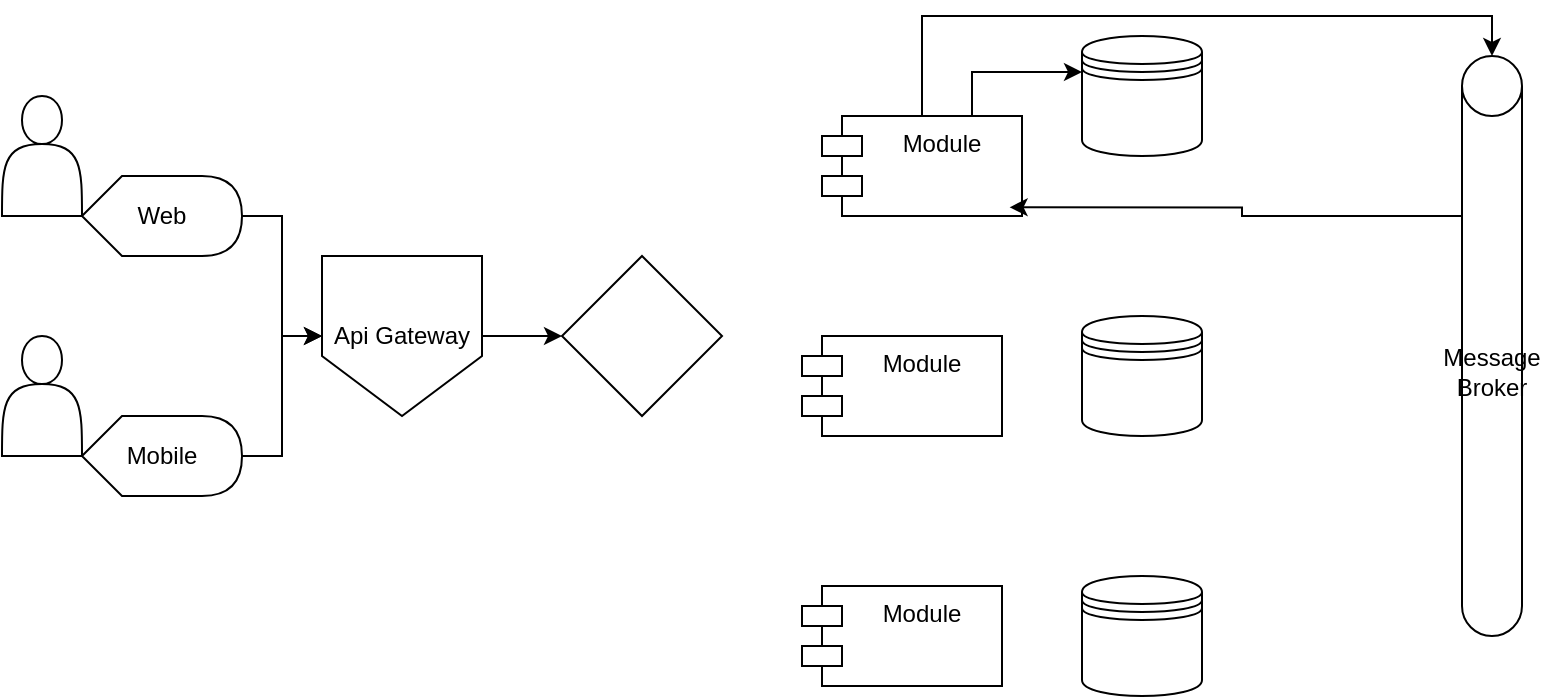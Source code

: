 <mxfile version="24.5.4" type="github">
  <diagram name="Page-1" id="5f0bae14-7c28-e335-631c-24af17079c00">
    <mxGraphModel dx="993" dy="497" grid="1" gridSize="10" guides="1" tooltips="1" connect="1" arrows="1" fold="1" page="1" pageScale="1" pageWidth="1100" pageHeight="850" background="none" math="0" shadow="0">
      <root>
        <mxCell id="0" />
        <mxCell id="1" parent="0" />
        <mxCell id="Xe0wiIXYGhP834AWc3GN-1" value="" style="shape=actor;whiteSpace=wrap;html=1;" vertex="1" parent="1">
          <mxGeometry x="100" y="320" width="40" height="60" as="geometry" />
        </mxCell>
        <mxCell id="Xe0wiIXYGhP834AWc3GN-3" value="" style="shape=actor;whiteSpace=wrap;html=1;" vertex="1" parent="1">
          <mxGeometry x="100" y="200" width="40" height="60" as="geometry" />
        </mxCell>
        <mxCell id="Xe0wiIXYGhP834AWc3GN-13" style="edgeStyle=orthogonalEdgeStyle;rounded=0;orthogonalLoop=1;jettySize=auto;html=1;exitX=1;exitY=0.5;exitDx=0;exitDy=0;exitPerimeter=0;" edge="1" parent="1" source="Xe0wiIXYGhP834AWc3GN-4" target="Xe0wiIXYGhP834AWc3GN-10">
          <mxGeometry relative="1" as="geometry" />
        </mxCell>
        <mxCell id="Xe0wiIXYGhP834AWc3GN-4" value="Web" style="shape=display;whiteSpace=wrap;html=1;" vertex="1" parent="1">
          <mxGeometry x="140" y="240" width="80" height="40" as="geometry" />
        </mxCell>
        <mxCell id="Xe0wiIXYGhP834AWc3GN-14" style="edgeStyle=orthogonalEdgeStyle;rounded=0;orthogonalLoop=1;jettySize=auto;html=1;exitX=1;exitY=0.5;exitDx=0;exitDy=0;exitPerimeter=0;" edge="1" parent="1" source="Xe0wiIXYGhP834AWc3GN-5" target="Xe0wiIXYGhP834AWc3GN-10">
          <mxGeometry relative="1" as="geometry" />
        </mxCell>
        <mxCell id="Xe0wiIXYGhP834AWc3GN-5" value="Mobile" style="shape=display;whiteSpace=wrap;html=1;" vertex="1" parent="1">
          <mxGeometry x="140" y="360" width="80" height="40" as="geometry" />
        </mxCell>
        <mxCell id="Xe0wiIXYGhP834AWc3GN-7" value="" style="shape=datastore;whiteSpace=wrap;html=1;" vertex="1" parent="1">
          <mxGeometry x="640" y="170" width="60" height="60" as="geometry" />
        </mxCell>
        <mxCell id="Xe0wiIXYGhP834AWc3GN-8" value="" style="shape=datastore;whiteSpace=wrap;html=1;" vertex="1" parent="1">
          <mxGeometry x="640" y="310" width="60" height="60" as="geometry" />
        </mxCell>
        <mxCell id="Xe0wiIXYGhP834AWc3GN-9" value="" style="shape=datastore;whiteSpace=wrap;html=1;" vertex="1" parent="1">
          <mxGeometry x="640" y="440" width="60" height="60" as="geometry" />
        </mxCell>
        <mxCell id="Xe0wiIXYGhP834AWc3GN-12" style="edgeStyle=orthogonalEdgeStyle;rounded=0;orthogonalLoop=1;jettySize=auto;html=1;exitX=1;exitY=0.5;exitDx=0;exitDy=0;entryX=0;entryY=0.5;entryDx=0;entryDy=0;" edge="1" parent="1" source="Xe0wiIXYGhP834AWc3GN-10" target="Xe0wiIXYGhP834AWc3GN-11">
          <mxGeometry relative="1" as="geometry" />
        </mxCell>
        <mxCell id="Xe0wiIXYGhP834AWc3GN-10" value="Api Gateway" style="shape=offPageConnector;whiteSpace=wrap;html=1;" vertex="1" parent="1">
          <mxGeometry x="260" y="280" width="80" height="80" as="geometry" />
        </mxCell>
        <mxCell id="Xe0wiIXYGhP834AWc3GN-11" value="" style="rhombus;whiteSpace=wrap;html=1;" vertex="1" parent="1">
          <mxGeometry x="380" y="280" width="80" height="80" as="geometry" />
        </mxCell>
        <mxCell id="Xe0wiIXYGhP834AWc3GN-19" value="Module" style="shape=module;align=left;spacingLeft=20;align=center;verticalAlign=top;whiteSpace=wrap;html=1;" vertex="1" parent="1">
          <mxGeometry x="500" y="445" width="100" height="50" as="geometry" />
        </mxCell>
        <mxCell id="Xe0wiIXYGhP834AWc3GN-20" value="Module" style="shape=module;align=left;spacingLeft=20;align=center;verticalAlign=top;whiteSpace=wrap;html=1;" vertex="1" parent="1">
          <mxGeometry x="500" y="320" width="100" height="50" as="geometry" />
        </mxCell>
        <mxCell id="Xe0wiIXYGhP834AWc3GN-27" style="edgeStyle=orthogonalEdgeStyle;rounded=0;orthogonalLoop=1;jettySize=auto;html=1;exitX=0.75;exitY=0;exitDx=0;exitDy=0;entryX=0;entryY=0.3;entryDx=0;entryDy=0;" edge="1" parent="1" source="Xe0wiIXYGhP834AWc3GN-21" target="Xe0wiIXYGhP834AWc3GN-7">
          <mxGeometry relative="1" as="geometry" />
        </mxCell>
        <mxCell id="Xe0wiIXYGhP834AWc3GN-21" value="Module" style="shape=module;align=left;spacingLeft=20;align=center;verticalAlign=top;whiteSpace=wrap;html=1;" vertex="1" parent="1">
          <mxGeometry x="510" y="210" width="100" height="50" as="geometry" />
        </mxCell>
        <mxCell id="Xe0wiIXYGhP834AWc3GN-22" value="Message Broker" style="shape=cylinder3;whiteSpace=wrap;html=1;boundedLbl=1;backgroundOutline=1;size=15;" vertex="1" parent="1">
          <mxGeometry x="830" y="180" width="30" height="290" as="geometry" />
        </mxCell>
        <mxCell id="Xe0wiIXYGhP834AWc3GN-24" style="edgeStyle=orthogonalEdgeStyle;rounded=0;orthogonalLoop=1;jettySize=auto;html=1;entryX=0.5;entryY=0;entryDx=0;entryDy=0;entryPerimeter=0;" edge="1" parent="1" source="Xe0wiIXYGhP834AWc3GN-21" target="Xe0wiIXYGhP834AWc3GN-22">
          <mxGeometry relative="1" as="geometry">
            <Array as="points">
              <mxPoint x="560" y="160" />
              <mxPoint x="845" y="160" />
            </Array>
          </mxGeometry>
        </mxCell>
        <mxCell id="Xe0wiIXYGhP834AWc3GN-25" style="edgeStyle=orthogonalEdgeStyle;rounded=0;orthogonalLoop=1;jettySize=auto;html=1;exitX=0;exitY=0;exitDx=0;exitDy=80;exitPerimeter=0;entryX=0.938;entryY=0.913;entryDx=0;entryDy=0;entryPerimeter=0;" edge="1" parent="1" source="Xe0wiIXYGhP834AWc3GN-22" target="Xe0wiIXYGhP834AWc3GN-21">
          <mxGeometry relative="1" as="geometry" />
        </mxCell>
      </root>
    </mxGraphModel>
  </diagram>
</mxfile>
